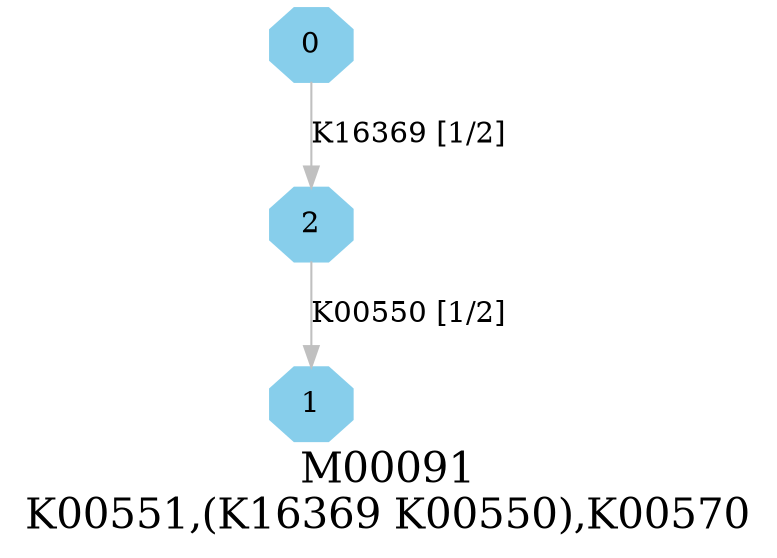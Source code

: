 digraph G {
graph [label="M00091
K00551,(K16369 K00550),K00570",fontsize=20];
node [shape=box,style=filled];
edge [len=3,color=grey];
{node [width=.3,height=.3,shape=octagon,style=filled,color=skyblue] 0 1 2 }
0 -> 2 [label="K16369 [1/2]"];
2 -> 1 [label="K00550 [1/2]"];
}
